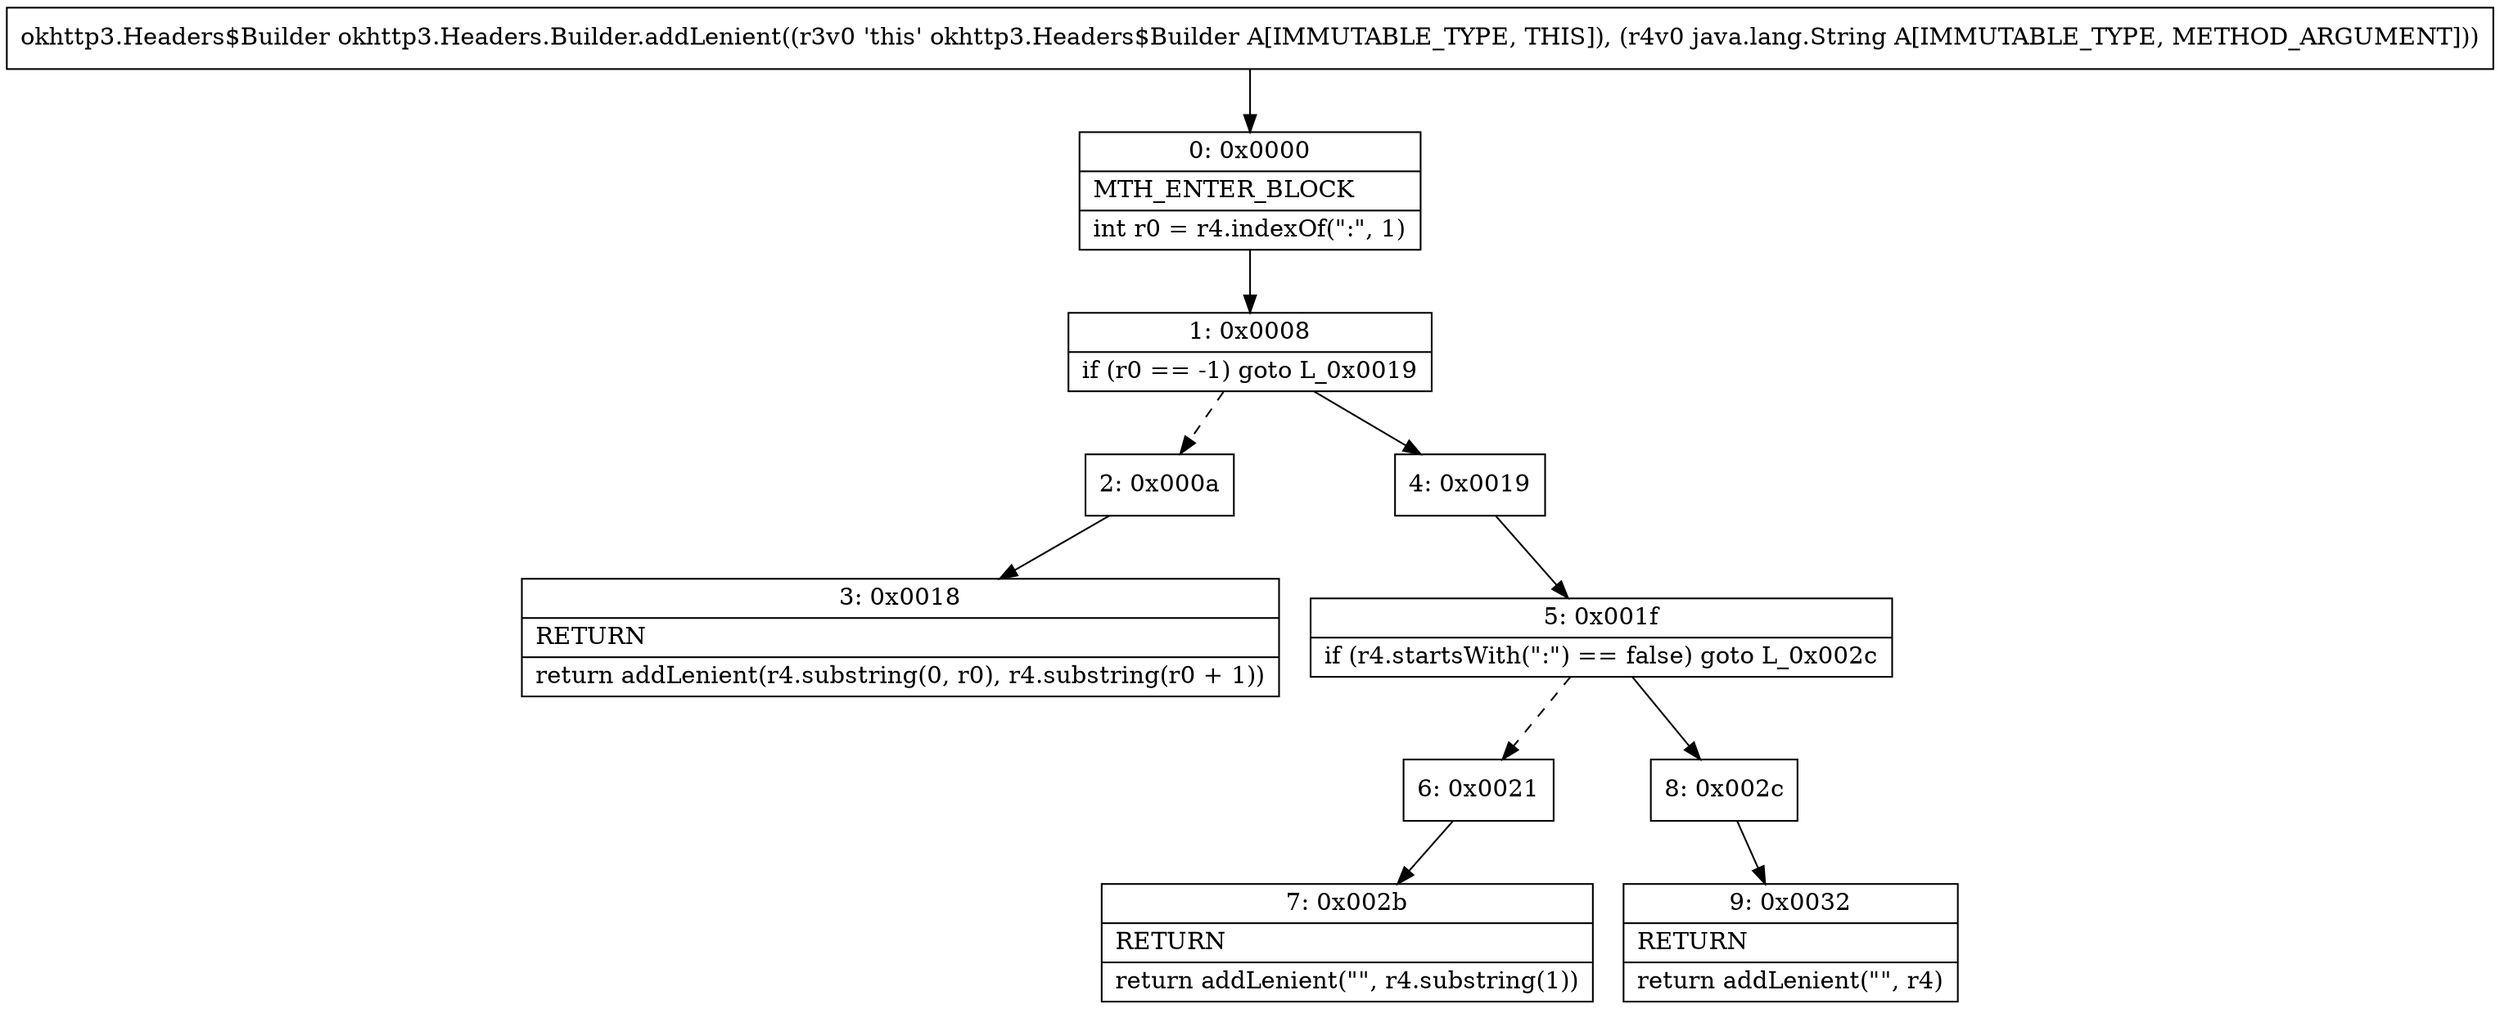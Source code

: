 digraph "CFG forokhttp3.Headers.Builder.addLenient(Ljava\/lang\/String;)Lokhttp3\/Headers$Builder;" {
Node_0 [shape=record,label="{0\:\ 0x0000|MTH_ENTER_BLOCK\l|int r0 = r4.indexOf(\":\", 1)\l}"];
Node_1 [shape=record,label="{1\:\ 0x0008|if (r0 == \-1) goto L_0x0019\l}"];
Node_2 [shape=record,label="{2\:\ 0x000a}"];
Node_3 [shape=record,label="{3\:\ 0x0018|RETURN\l|return addLenient(r4.substring(0, r0), r4.substring(r0 + 1))\l}"];
Node_4 [shape=record,label="{4\:\ 0x0019}"];
Node_5 [shape=record,label="{5\:\ 0x001f|if (r4.startsWith(\":\") == false) goto L_0x002c\l}"];
Node_6 [shape=record,label="{6\:\ 0x0021}"];
Node_7 [shape=record,label="{7\:\ 0x002b|RETURN\l|return addLenient(\"\", r4.substring(1))\l}"];
Node_8 [shape=record,label="{8\:\ 0x002c}"];
Node_9 [shape=record,label="{9\:\ 0x0032|RETURN\l|return addLenient(\"\", r4)\l}"];
MethodNode[shape=record,label="{okhttp3.Headers$Builder okhttp3.Headers.Builder.addLenient((r3v0 'this' okhttp3.Headers$Builder A[IMMUTABLE_TYPE, THIS]), (r4v0 java.lang.String A[IMMUTABLE_TYPE, METHOD_ARGUMENT])) }"];
MethodNode -> Node_0;
Node_0 -> Node_1;
Node_1 -> Node_2[style=dashed];
Node_1 -> Node_4;
Node_2 -> Node_3;
Node_4 -> Node_5;
Node_5 -> Node_6[style=dashed];
Node_5 -> Node_8;
Node_6 -> Node_7;
Node_8 -> Node_9;
}

